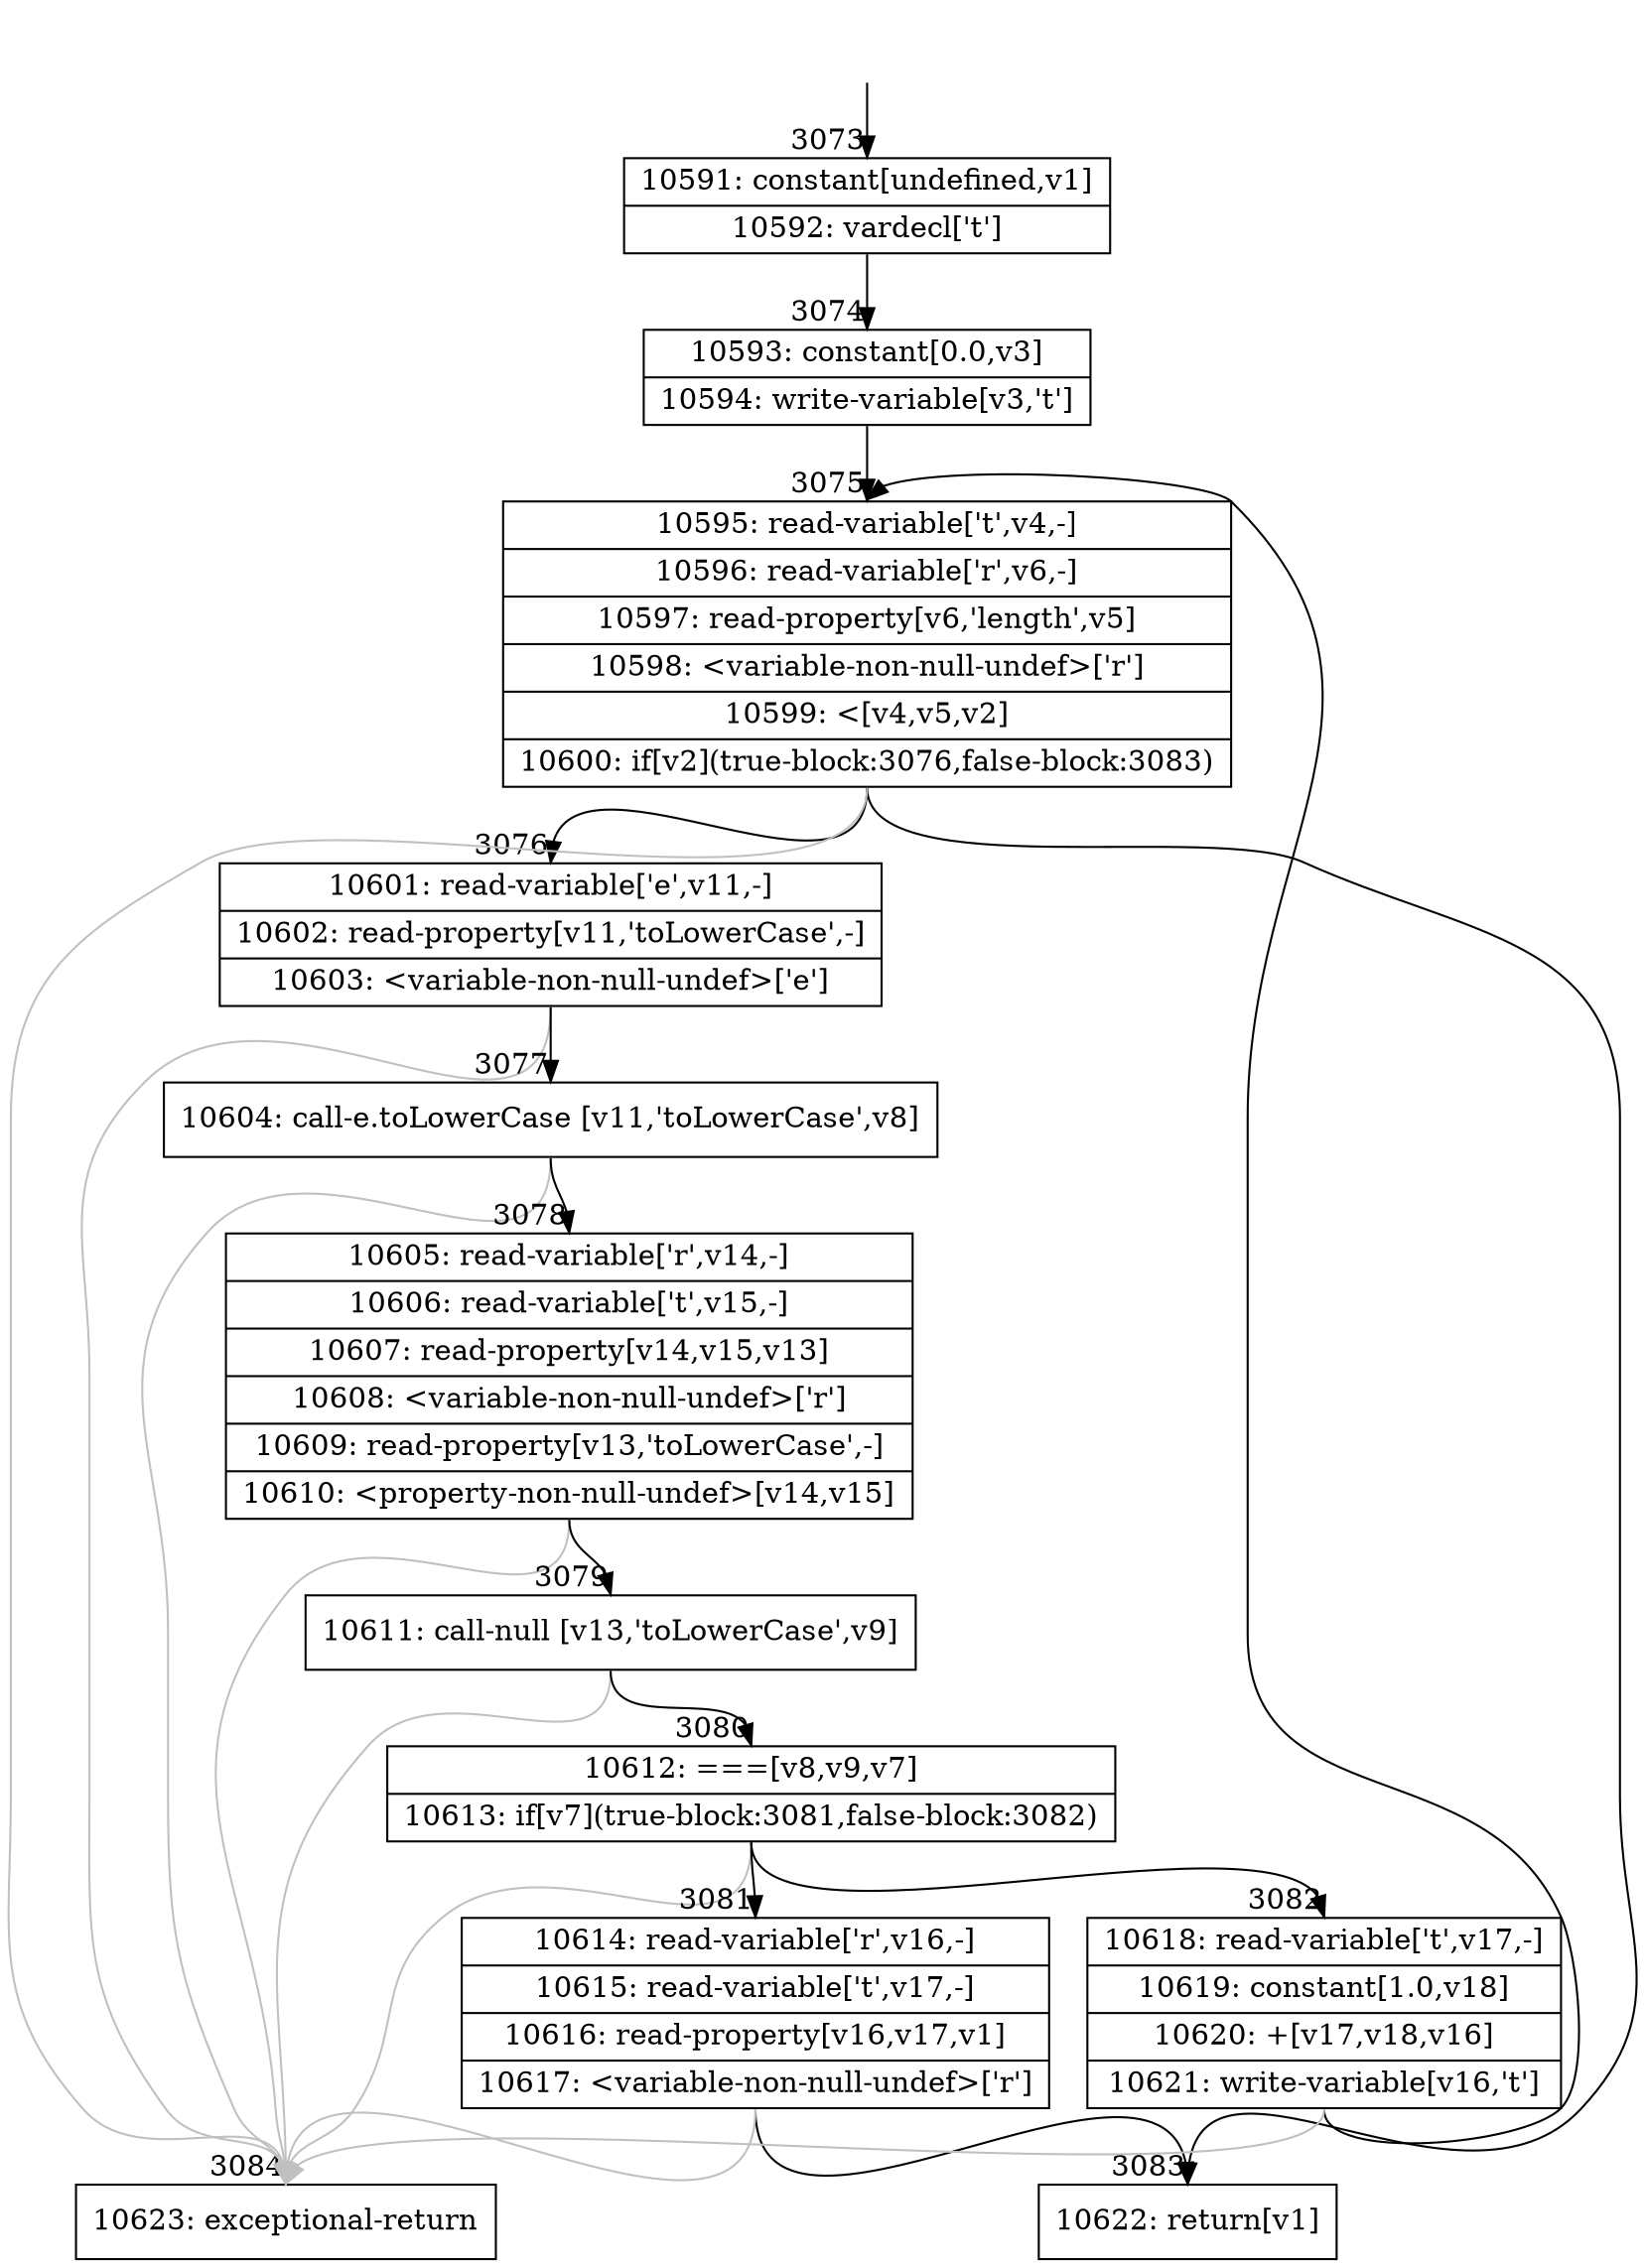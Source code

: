 digraph {
rankdir="TD"
BB_entry166[shape=none,label=""];
BB_entry166 -> BB3073 [tailport=s, headport=n, headlabel="    3073"]
BB3073 [shape=record label="{10591: constant[undefined,v1]|10592: vardecl['t']}" ] 
BB3073 -> BB3074 [tailport=s, headport=n, headlabel="      3074"]
BB3074 [shape=record label="{10593: constant[0.0,v3]|10594: write-variable[v3,'t']}" ] 
BB3074 -> BB3075 [tailport=s, headport=n, headlabel="      3075"]
BB3075 [shape=record label="{10595: read-variable['t',v4,-]|10596: read-variable['r',v6,-]|10597: read-property[v6,'length',v5]|10598: \<variable-non-null-undef\>['r']|10599: \<[v4,v5,v2]|10600: if[v2](true-block:3076,false-block:3083)}" ] 
BB3075 -> BB3076 [tailport=s, headport=n, headlabel="      3076"]
BB3075 -> BB3083 [tailport=s, headport=n, headlabel="      3083"]
BB3075 -> BB3084 [tailport=s, headport=n, color=gray, headlabel="      3084"]
BB3076 [shape=record label="{10601: read-variable['e',v11,-]|10602: read-property[v11,'toLowerCase',-]|10603: \<variable-non-null-undef\>['e']}" ] 
BB3076 -> BB3077 [tailport=s, headport=n, headlabel="      3077"]
BB3076 -> BB3084 [tailport=s, headport=n, color=gray]
BB3077 [shape=record label="{10604: call-e.toLowerCase [v11,'toLowerCase',v8]}" ] 
BB3077 -> BB3078 [tailport=s, headport=n, headlabel="      3078"]
BB3077 -> BB3084 [tailport=s, headport=n, color=gray]
BB3078 [shape=record label="{10605: read-variable['r',v14,-]|10606: read-variable['t',v15,-]|10607: read-property[v14,v15,v13]|10608: \<variable-non-null-undef\>['r']|10609: read-property[v13,'toLowerCase',-]|10610: \<property-non-null-undef\>[v14,v15]}" ] 
BB3078 -> BB3079 [tailport=s, headport=n, headlabel="      3079"]
BB3078 -> BB3084 [tailport=s, headport=n, color=gray]
BB3079 [shape=record label="{10611: call-null [v13,'toLowerCase',v9]}" ] 
BB3079 -> BB3080 [tailport=s, headport=n, headlabel="      3080"]
BB3079 -> BB3084 [tailport=s, headport=n, color=gray]
BB3080 [shape=record label="{10612: ===[v8,v9,v7]|10613: if[v7](true-block:3081,false-block:3082)}" ] 
BB3080 -> BB3081 [tailport=s, headport=n, headlabel="      3081"]
BB3080 -> BB3082 [tailport=s, headport=n, headlabel="      3082"]
BB3080 -> BB3084 [tailport=s, headport=n, color=gray]
BB3081 [shape=record label="{10614: read-variable['r',v16,-]|10615: read-variable['t',v17,-]|10616: read-property[v16,v17,v1]|10617: \<variable-non-null-undef\>['r']}" ] 
BB3081 -> BB3083 [tailport=s, headport=n]
BB3081 -> BB3084 [tailport=s, headport=n, color=gray]
BB3082 [shape=record label="{10618: read-variable['t',v17,-]|10619: constant[1.0,v18]|10620: +[v17,v18,v16]|10621: write-variable[v16,'t']}" ] 
BB3082 -> BB3075 [tailport=s, headport=n]
BB3082 -> BB3084 [tailport=s, headport=n, color=gray]
BB3083 [shape=record label="{10622: return[v1]}" ] 
BB3084 [shape=record label="{10623: exceptional-return}" ] 
}
